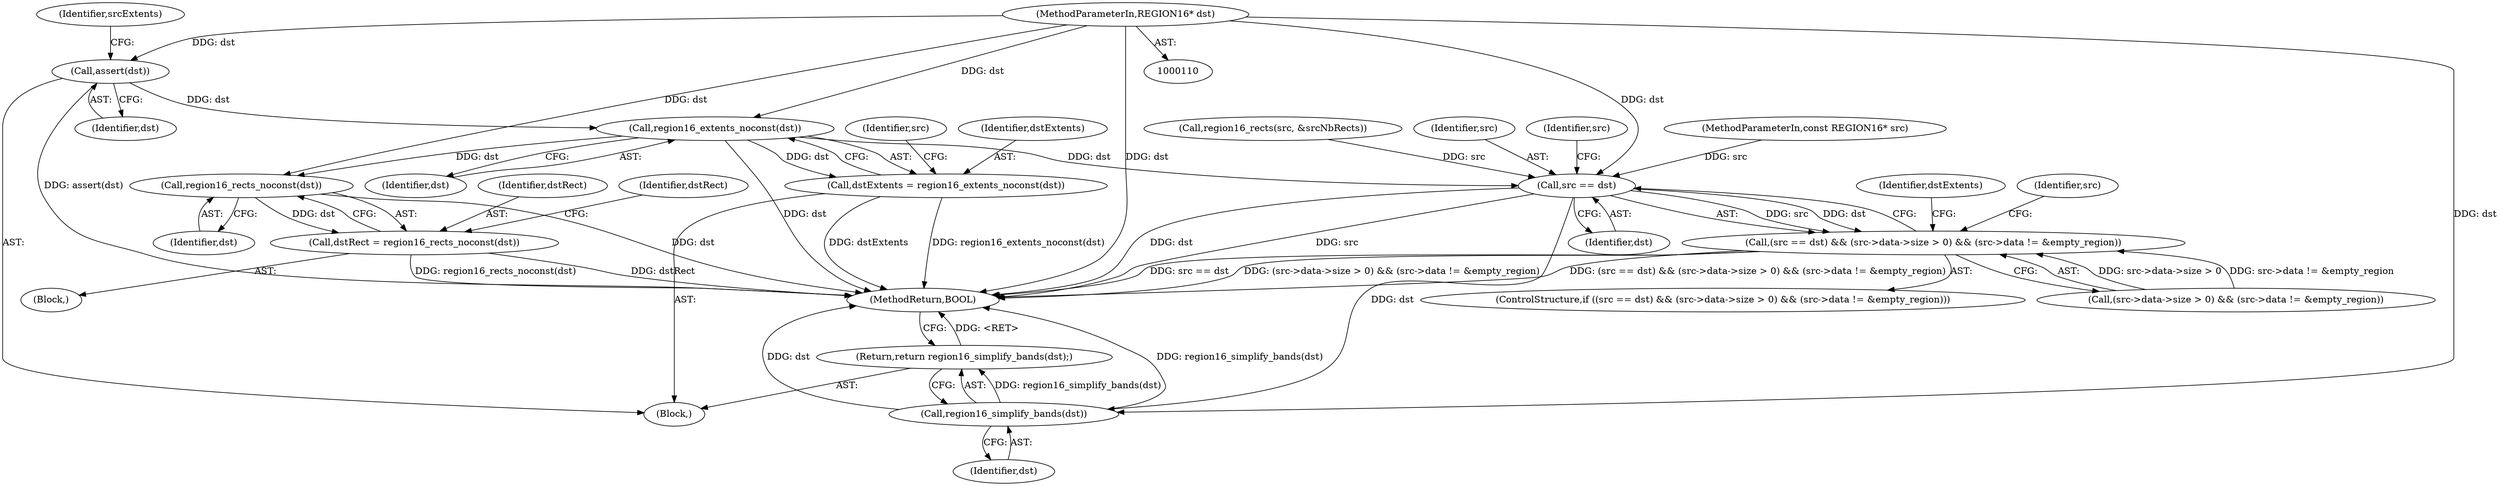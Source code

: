 digraph "0_FreeRDP_fc80ab45621bd966f70594c0b7393ec005a94007_2@API" {
"1000138" [label="(Call,assert(dst))"];
"1000111" [label="(MethodParameterIn,REGION16* dst)"];
"1000146" [label="(Call,region16_extents_noconst(dst))"];
"1000144" [label="(Call,dstExtents = region16_extents_noconst(dst))"];
"1000174" [label="(Call,region16_rects_noconst(dst))"];
"1000172" [label="(Call,dstRect = region16_rects_noconst(dst))"];
"1000549" [label="(Call,src == dst)"];
"1000548" [label="(Call,(src == dst) && (src->data->size > 0) && (src->data != &empty_region))"];
"1000662" [label="(Call,region16_simplify_bands(dst))"];
"1000661" [label="(Return,return region16_simplify_bands(dst);)"];
"1000173" [label="(Identifier,dstRect)"];
"1000114" [label="(Block,)"];
"1000141" [label="(Identifier,srcExtents)"];
"1000568" [label="(Identifier,src)"];
"1000152" [label="(Block,)"];
"1000663" [label="(Identifier,dst)"];
"1000552" [label="(Call,(src->data->size > 0) && (src->data != &empty_region))"];
"1000174" [label="(Call,region16_rects_noconst(dst))"];
"1000145" [label="(Identifier,dstExtents)"];
"1000138" [label="(Call,assert(dst))"];
"1000547" [label="(ControlStructure,if ((src == dst) && (src->data->size > 0) && (src->data != &empty_region)))"];
"1000550" [label="(Identifier,src)"];
"1000178" [label="(Identifier,dstRect)"];
"1000144" [label="(Call,dstExtents = region16_extents_noconst(dst))"];
"1000548" [label="(Call,(src == dst) && (src->data->size > 0) && (src->data != &empty_region))"];
"1000146" [label="(Call,region16_extents_noconst(dst))"];
"1000112" [label="(MethodParameterIn,const REGION16* src)"];
"1000111" [label="(MethodParameterIn,REGION16* dst)"];
"1000139" [label="(Identifier,dst)"];
"1000175" [label="(Identifier,dst)"];
"1000551" [label="(Identifier,dst)"];
"1000556" [label="(Identifier,src)"];
"1000661" [label="(Return,return region16_simplify_bands(dst);)"];
"1000572" [label="(Identifier,dstExtents)"];
"1000664" [label="(MethodReturn,BOOL)"];
"1000549" [label="(Call,src == dst)"];
"1000172" [label="(Call,dstRect = region16_rects_noconst(dst))"];
"1000147" [label="(Identifier,dst)"];
"1000278" [label="(Call,region16_rects(src, &srcNbRects))"];
"1000151" [label="(Identifier,src)"];
"1000662" [label="(Call,region16_simplify_bands(dst))"];
"1000138" -> "1000114"  [label="AST: "];
"1000138" -> "1000139"  [label="CFG: "];
"1000139" -> "1000138"  [label="AST: "];
"1000141" -> "1000138"  [label="CFG: "];
"1000138" -> "1000664"  [label="DDG: assert(dst)"];
"1000111" -> "1000138"  [label="DDG: dst"];
"1000138" -> "1000146"  [label="DDG: dst"];
"1000111" -> "1000110"  [label="AST: "];
"1000111" -> "1000664"  [label="DDG: dst"];
"1000111" -> "1000146"  [label="DDG: dst"];
"1000111" -> "1000174"  [label="DDG: dst"];
"1000111" -> "1000549"  [label="DDG: dst"];
"1000111" -> "1000662"  [label="DDG: dst"];
"1000146" -> "1000144"  [label="AST: "];
"1000146" -> "1000147"  [label="CFG: "];
"1000147" -> "1000146"  [label="AST: "];
"1000144" -> "1000146"  [label="CFG: "];
"1000146" -> "1000664"  [label="DDG: dst"];
"1000146" -> "1000144"  [label="DDG: dst"];
"1000146" -> "1000174"  [label="DDG: dst"];
"1000146" -> "1000549"  [label="DDG: dst"];
"1000144" -> "1000114"  [label="AST: "];
"1000145" -> "1000144"  [label="AST: "];
"1000151" -> "1000144"  [label="CFG: "];
"1000144" -> "1000664"  [label="DDG: dstExtents"];
"1000144" -> "1000664"  [label="DDG: region16_extents_noconst(dst)"];
"1000174" -> "1000172"  [label="AST: "];
"1000174" -> "1000175"  [label="CFG: "];
"1000175" -> "1000174"  [label="AST: "];
"1000172" -> "1000174"  [label="CFG: "];
"1000174" -> "1000664"  [label="DDG: dst"];
"1000174" -> "1000172"  [label="DDG: dst"];
"1000172" -> "1000152"  [label="AST: "];
"1000173" -> "1000172"  [label="AST: "];
"1000178" -> "1000172"  [label="CFG: "];
"1000172" -> "1000664"  [label="DDG: dstRect"];
"1000172" -> "1000664"  [label="DDG: region16_rects_noconst(dst)"];
"1000549" -> "1000548"  [label="AST: "];
"1000549" -> "1000551"  [label="CFG: "];
"1000550" -> "1000549"  [label="AST: "];
"1000551" -> "1000549"  [label="AST: "];
"1000556" -> "1000549"  [label="CFG: "];
"1000548" -> "1000549"  [label="CFG: "];
"1000549" -> "1000664"  [label="DDG: src"];
"1000549" -> "1000664"  [label="DDG: dst"];
"1000549" -> "1000548"  [label="DDG: src"];
"1000549" -> "1000548"  [label="DDG: dst"];
"1000278" -> "1000549"  [label="DDG: src"];
"1000112" -> "1000549"  [label="DDG: src"];
"1000549" -> "1000662"  [label="DDG: dst"];
"1000548" -> "1000547"  [label="AST: "];
"1000548" -> "1000552"  [label="CFG: "];
"1000552" -> "1000548"  [label="AST: "];
"1000568" -> "1000548"  [label="CFG: "];
"1000572" -> "1000548"  [label="CFG: "];
"1000548" -> "1000664"  [label="DDG: (src == dst) && (src->data->size > 0) && (src->data != &empty_region)"];
"1000548" -> "1000664"  [label="DDG: src == dst"];
"1000548" -> "1000664"  [label="DDG: (src->data->size > 0) && (src->data != &empty_region)"];
"1000552" -> "1000548"  [label="DDG: src->data->size > 0"];
"1000552" -> "1000548"  [label="DDG: src->data != &empty_region"];
"1000662" -> "1000661"  [label="AST: "];
"1000662" -> "1000663"  [label="CFG: "];
"1000663" -> "1000662"  [label="AST: "];
"1000661" -> "1000662"  [label="CFG: "];
"1000662" -> "1000664"  [label="DDG: dst"];
"1000662" -> "1000664"  [label="DDG: region16_simplify_bands(dst)"];
"1000662" -> "1000661"  [label="DDG: region16_simplify_bands(dst)"];
"1000661" -> "1000114"  [label="AST: "];
"1000664" -> "1000661"  [label="CFG: "];
"1000661" -> "1000664"  [label="DDG: <RET>"];
}
